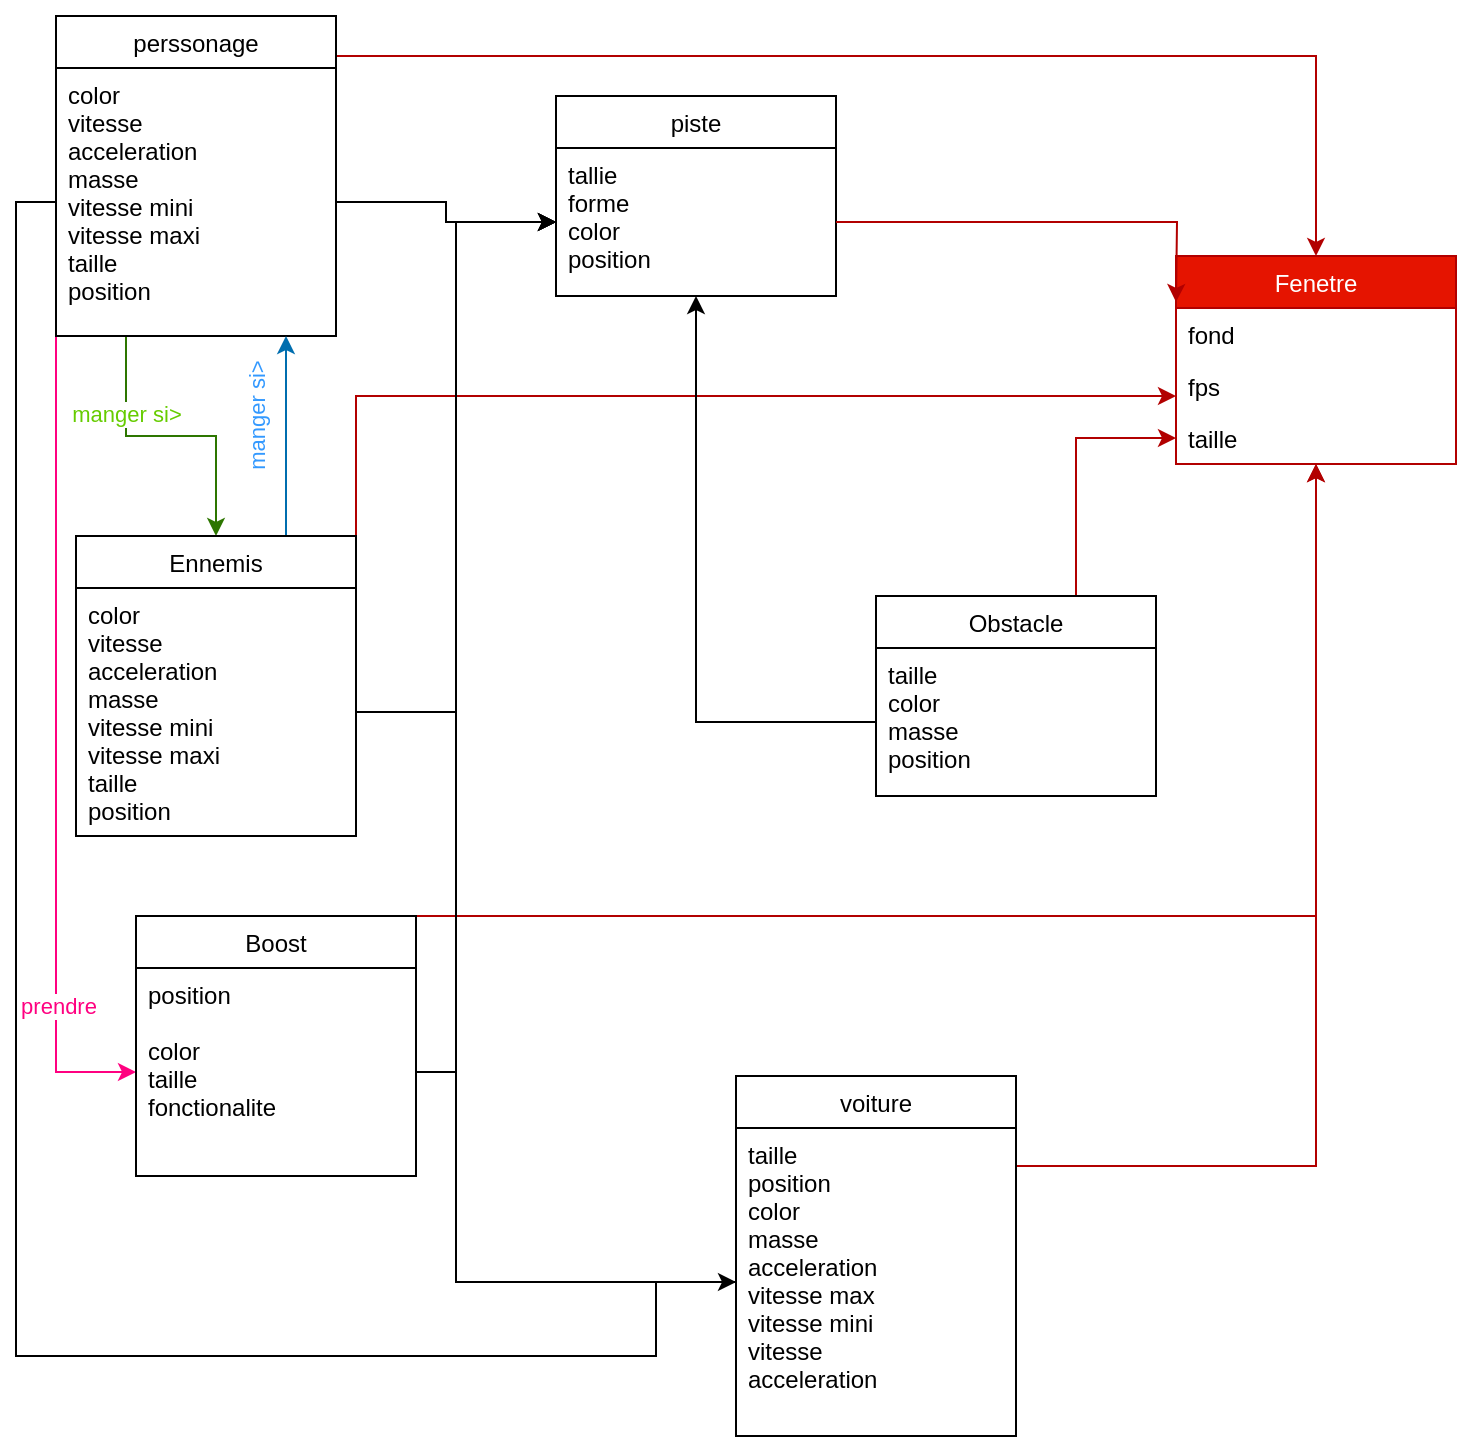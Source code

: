 <mxfile version="16.2.4" type="github"><diagram id="gox6-V4GhpouUtKm1bLJ" name="Page-1"><mxGraphModel dx="780" dy="724" grid="1" gridSize="10" guides="1" tooltips="1" connect="1" arrows="1" fold="1" page="1" pageScale="1" pageWidth="827" pageHeight="1169" math="0" shadow="0"><root><mxCell id="0"/><mxCell id="1" parent="0"/><mxCell id="uRyDppkniiyFRWta832O-43" style="edgeStyle=orthogonalEdgeStyle;rounded=0;orthogonalLoop=1;jettySize=auto;html=1;exitX=1;exitY=0;exitDx=0;exitDy=0;entryX=0.5;entryY=0;entryDx=0;entryDy=0;fillColor=#e51400;strokeColor=#B20000;" edge="1" parent="1" source="uRyDppkniiyFRWta832O-6" target="uRyDppkniiyFRWta832O-10"><mxGeometry relative="1" as="geometry"><Array as="points"><mxPoint x="170" y="60"/><mxPoint x="660" y="60"/></Array></mxGeometry></mxCell><mxCell id="uRyDppkniiyFRWta832O-53" style="edgeStyle=orthogonalEdgeStyle;rounded=0;orthogonalLoop=1;jettySize=auto;html=1;exitX=0.25;exitY=1;exitDx=0;exitDy=0;fillColor=#60a917;strokeColor=#2D7600;" edge="1" parent="1" source="uRyDppkniiyFRWta832O-6" target="uRyDppkniiyFRWta832O-14"><mxGeometry relative="1" as="geometry"/></mxCell><mxCell id="uRyDppkniiyFRWta832O-56" value="manger si&amp;gt;" style="edgeLabel;html=1;align=center;verticalAlign=middle;resizable=0;points=[];fontColor=#66CC00;" vertex="1" connectable="0" parent="uRyDppkniiyFRWta832O-53"><mxGeometry x="-0.462" relative="1" as="geometry"><mxPoint as="offset"/></mxGeometry></mxCell><mxCell id="uRyDppkniiyFRWta832O-57" style="edgeStyle=orthogonalEdgeStyle;rounded=0;orthogonalLoop=1;jettySize=auto;html=1;exitX=0;exitY=1;exitDx=0;exitDy=0;fontColor=#66CC00;strokeColor=#FF0080;" edge="1" parent="1" source="uRyDppkniiyFRWta832O-6" target="uRyDppkniiyFRWta832O-19"><mxGeometry relative="1" as="geometry"/></mxCell><mxCell id="uRyDppkniiyFRWta832O-58" value="prendre" style="edgeLabel;html=1;align=center;verticalAlign=middle;resizable=0;points=[];fontColor=#FF0080;" vertex="1" connectable="0" parent="uRyDppkniiyFRWta832O-57"><mxGeometry x="0.639" y="1" relative="1" as="geometry"><mxPoint as="offset"/></mxGeometry></mxCell><mxCell id="uRyDppkniiyFRWta832O-6" value="perssonage" style="swimlane;fontStyle=0;childLayout=stackLayout;horizontal=1;startSize=26;fillColor=none;horizontalStack=0;resizeParent=1;resizeParentMax=0;resizeLast=0;collapsible=1;marginBottom=0;" vertex="1" parent="1"><mxGeometry x="30" y="40" width="140" height="160" as="geometry"/></mxCell><mxCell id="uRyDppkniiyFRWta832O-9" value="color&#xA;vitesse&#xA;acceleration&#xA;masse&#xA;vitesse mini&#xA;vitesse maxi&#xA;taille&#xA;position&#xA;&#xA;&#xA;&#xA;&#xA;&#xA;&#xA;&#xA;&#xA;&#xA;" style="text;strokeColor=none;fillColor=none;align=left;verticalAlign=top;spacingLeft=4;spacingRight=4;overflow=hidden;rotatable=0;points=[[0,0.5],[1,0.5]];portConstraint=eastwest;" vertex="1" parent="uRyDppkniiyFRWta832O-6"><mxGeometry y="26" width="140" height="134" as="geometry"/></mxCell><mxCell id="uRyDppkniiyFRWta832O-10" value="Fenetre" style="swimlane;fontStyle=0;childLayout=stackLayout;horizontal=1;startSize=26;fillColor=#e51400;horizontalStack=0;resizeParent=1;resizeParentMax=0;resizeLast=0;collapsible=1;marginBottom=0;fontColor=#ffffff;strokeColor=#B20000;" vertex="1" parent="1"><mxGeometry x="590" y="160" width="140" height="104" as="geometry"/></mxCell><mxCell id="uRyDppkniiyFRWta832O-11" value="fond" style="text;strokeColor=none;fillColor=none;align=left;verticalAlign=top;spacingLeft=4;spacingRight=4;overflow=hidden;rotatable=0;points=[[0,0.5],[1,0.5]];portConstraint=eastwest;" vertex="1" parent="uRyDppkniiyFRWta832O-10"><mxGeometry y="26" width="140" height="26" as="geometry"/></mxCell><mxCell id="uRyDppkniiyFRWta832O-12" value="fps" style="text;strokeColor=none;fillColor=none;align=left;verticalAlign=top;spacingLeft=4;spacingRight=4;overflow=hidden;rotatable=0;points=[[0,0.5],[1,0.5]];portConstraint=eastwest;" vertex="1" parent="uRyDppkniiyFRWta832O-10"><mxGeometry y="52" width="140" height="26" as="geometry"/></mxCell><mxCell id="uRyDppkniiyFRWta832O-13" value="taille" style="text;strokeColor=none;fillColor=none;align=left;verticalAlign=top;spacingLeft=4;spacingRight=4;overflow=hidden;rotatable=0;points=[[0,0.5],[1,0.5]];portConstraint=eastwest;" vertex="1" parent="uRyDppkniiyFRWta832O-10"><mxGeometry y="78" width="140" height="26" as="geometry"/></mxCell><mxCell id="uRyDppkniiyFRWta832O-44" style="edgeStyle=orthogonalEdgeStyle;rounded=0;orthogonalLoop=1;jettySize=auto;html=1;exitX=1;exitY=0;exitDx=0;exitDy=0;fillColor=#e51400;strokeColor=#B20000;" edge="1" parent="1" source="uRyDppkniiyFRWta832O-14" target="uRyDppkniiyFRWta832O-12"><mxGeometry relative="1" as="geometry"><Array as="points"><mxPoint x="380" y="230"/><mxPoint x="380" y="230"/></Array></mxGeometry></mxCell><mxCell id="uRyDppkniiyFRWta832O-52" style="edgeStyle=orthogonalEdgeStyle;rounded=0;orthogonalLoop=1;jettySize=auto;html=1;exitX=0.75;exitY=0;exitDx=0;exitDy=0;fillColor=#1ba1e2;strokeColor=#006EAF;" edge="1" parent="1" source="uRyDppkniiyFRWta832O-14"><mxGeometry relative="1" as="geometry"><mxPoint x="145" y="200" as="targetPoint"/><Array as="points"><mxPoint x="145" y="200"/></Array></mxGeometry></mxCell><mxCell id="uRyDppkniiyFRWta832O-54" value="manger si&amp;gt;" style="edgeLabel;html=1;align=center;verticalAlign=middle;resizable=0;points=[];rotation=-90;fontColor=#3399FF;" vertex="1" connectable="0" parent="uRyDppkniiyFRWta832O-52"><mxGeometry x="0.2" y="-1" relative="1" as="geometry"><mxPoint x="-16" as="offset"/></mxGeometry></mxCell><mxCell id="uRyDppkniiyFRWta832O-14" value="Ennemis" style="swimlane;fontStyle=0;childLayout=stackLayout;horizontal=1;startSize=26;fillColor=none;horizontalStack=0;resizeParent=1;resizeParentMax=0;resizeLast=0;collapsible=1;marginBottom=0;" vertex="1" parent="1"><mxGeometry x="40" y="300" width="140" height="150" as="geometry"/></mxCell><mxCell id="uRyDppkniiyFRWta832O-15" value="color&#xA;vitesse&#xA;acceleration&#xA;masse&#xA;vitesse mini&#xA;vitesse maxi&#xA;taille&#xA;position&#xA;&#xA;&#xA;&#xA;" style="text;strokeColor=none;fillColor=none;align=left;verticalAlign=top;spacingLeft=4;spacingRight=4;overflow=hidden;rotatable=0;points=[[0,0.5],[1,0.5]];portConstraint=eastwest;" vertex="1" parent="uRyDppkniiyFRWta832O-14"><mxGeometry y="26" width="140" height="124" as="geometry"/></mxCell><mxCell id="uRyDppkniiyFRWta832O-45" style="edgeStyle=orthogonalEdgeStyle;rounded=0;orthogonalLoop=1;jettySize=auto;html=1;exitX=1;exitY=0;exitDx=0;exitDy=0;entryX=0.5;entryY=1;entryDx=0;entryDy=0;fillColor=#e51400;strokeColor=#B20000;" edge="1" parent="1" source="uRyDppkniiyFRWta832O-18" target="uRyDppkniiyFRWta832O-10"><mxGeometry relative="1" as="geometry"><mxPoint x="680" y="280" as="targetPoint"/><Array as="points"><mxPoint x="660" y="490"/></Array></mxGeometry></mxCell><mxCell id="uRyDppkniiyFRWta832O-18" value="Boost" style="swimlane;fontStyle=0;childLayout=stackLayout;horizontal=1;startSize=26;fillColor=none;horizontalStack=0;resizeParent=1;resizeParentMax=0;resizeLast=0;collapsible=1;marginBottom=0;" vertex="1" parent="1"><mxGeometry x="70" y="490" width="140" height="130" as="geometry"/></mxCell><mxCell id="uRyDppkniiyFRWta832O-19" value="position &#xA;&#xA;color&#xA;taille&#xA;fonctionalite&#xA;" style="text;strokeColor=none;fillColor=none;align=left;verticalAlign=top;spacingLeft=4;spacingRight=4;overflow=hidden;rotatable=0;points=[[0,0.5],[1,0.5]];portConstraint=eastwest;" vertex="1" parent="uRyDppkniiyFRWta832O-18"><mxGeometry y="26" width="140" height="104" as="geometry"/></mxCell><mxCell id="uRyDppkniiyFRWta832O-22" value="piste" style="swimlane;fontStyle=0;childLayout=stackLayout;horizontal=1;startSize=26;fillColor=none;horizontalStack=0;resizeParent=1;resizeParentMax=0;resizeLast=0;collapsible=1;marginBottom=0;" vertex="1" parent="1"><mxGeometry x="280" y="80" width="140" height="100" as="geometry"/></mxCell><mxCell id="uRyDppkniiyFRWta832O-23" value="tallie&#xA;forme&#xA;color&#xA;position" style="text;strokeColor=none;fillColor=none;align=left;verticalAlign=top;spacingLeft=4;spacingRight=4;overflow=hidden;rotatable=0;points=[[0,0.5],[1,0.5]];portConstraint=eastwest;" vertex="1" parent="uRyDppkniiyFRWta832O-22"><mxGeometry y="26" width="140" height="74" as="geometry"/></mxCell><mxCell id="uRyDppkniiyFRWta832O-47" style="edgeStyle=orthogonalEdgeStyle;rounded=0;orthogonalLoop=1;jettySize=auto;html=1;exitX=1;exitY=0;exitDx=0;exitDy=0;fillColor=#e51400;strokeColor=#B20000;" edge="1" parent="1" source="uRyDppkniiyFRWta832O-26" target="uRyDppkniiyFRWta832O-13"><mxGeometry relative="1" as="geometry"><Array as="points"><mxPoint x="540" y="330"/><mxPoint x="540" y="251"/></Array></mxGeometry></mxCell><mxCell id="uRyDppkniiyFRWta832O-26" value="Obstacle" style="swimlane;fontStyle=0;childLayout=stackLayout;horizontal=1;startSize=26;fillColor=none;horizontalStack=0;resizeParent=1;resizeParentMax=0;resizeLast=0;collapsible=1;marginBottom=0;" vertex="1" parent="1"><mxGeometry x="440" y="330" width="140" height="100" as="geometry"/></mxCell><mxCell id="uRyDppkniiyFRWta832O-27" value="taille&#xA;color&#xA;masse&#xA;position&#xA;" style="text;strokeColor=none;fillColor=none;align=left;verticalAlign=top;spacingLeft=4;spacingRight=4;overflow=hidden;rotatable=0;points=[[0,0.5],[1,0.5]];portConstraint=eastwest;" vertex="1" parent="uRyDppkniiyFRWta832O-26"><mxGeometry y="26" width="140" height="74" as="geometry"/></mxCell><mxCell id="uRyDppkniiyFRWta832O-46" style="edgeStyle=orthogonalEdgeStyle;rounded=0;orthogonalLoop=1;jettySize=auto;html=1;exitX=1;exitY=0.25;exitDx=0;exitDy=0;entryX=0.5;entryY=1;entryDx=0;entryDy=0;entryPerimeter=0;fillColor=#e51400;strokeColor=#B20000;" edge="1" parent="1" source="uRyDppkniiyFRWta832O-30" target="uRyDppkniiyFRWta832O-13"><mxGeometry relative="1" as="geometry"/></mxCell><mxCell id="uRyDppkniiyFRWta832O-30" value="voiture" style="swimlane;fontStyle=0;childLayout=stackLayout;horizontal=1;startSize=26;fillColor=none;horizontalStack=0;resizeParent=1;resizeParentMax=0;resizeLast=0;collapsible=1;marginBottom=0;" vertex="1" parent="1"><mxGeometry x="370" y="570" width="140" height="180" as="geometry"/></mxCell><mxCell id="uRyDppkniiyFRWta832O-31" value="taille &#xA;position&#xA;color&#xA;masse&#xA;acceleration&#xA;vitesse max&#xA;vitesse mini&#xA;vitesse&#xA;acceleration&#xA;" style="text;strokeColor=none;fillColor=none;align=left;verticalAlign=top;spacingLeft=4;spacingRight=4;overflow=hidden;rotatable=0;points=[[0,0.5],[1,0.5]];portConstraint=eastwest;" vertex="1" parent="uRyDppkniiyFRWta832O-30"><mxGeometry y="26" width="140" height="154" as="geometry"/></mxCell><mxCell id="uRyDppkniiyFRWta832O-34" style="edgeStyle=orthogonalEdgeStyle;rounded=0;orthogonalLoop=1;jettySize=auto;html=1;exitX=1;exitY=0.5;exitDx=0;exitDy=0;entryX=0;entryY=0.5;entryDx=0;entryDy=0;" edge="1" parent="1" source="uRyDppkniiyFRWta832O-9" target="uRyDppkniiyFRWta832O-23"><mxGeometry relative="1" as="geometry"/></mxCell><mxCell id="uRyDppkniiyFRWta832O-35" style="edgeStyle=orthogonalEdgeStyle;rounded=0;orthogonalLoop=1;jettySize=auto;html=1;exitX=1;exitY=0.5;exitDx=0;exitDy=0;entryX=0;entryY=0.5;entryDx=0;entryDy=0;" edge="1" parent="1" source="uRyDppkniiyFRWta832O-15" target="uRyDppkniiyFRWta832O-23"><mxGeometry relative="1" as="geometry"/></mxCell><mxCell id="uRyDppkniiyFRWta832O-37" style="edgeStyle=orthogonalEdgeStyle;rounded=0;orthogonalLoop=1;jettySize=auto;html=1;exitX=1;exitY=0.5;exitDx=0;exitDy=0;" edge="1" parent="1" source="uRyDppkniiyFRWta832O-19" target="uRyDppkniiyFRWta832O-23"><mxGeometry relative="1" as="geometry"><Array as="points"><mxPoint x="230" y="568"/><mxPoint x="230" y="143"/></Array></mxGeometry></mxCell><mxCell id="uRyDppkniiyFRWta832O-38" style="edgeStyle=orthogonalEdgeStyle;rounded=0;orthogonalLoop=1;jettySize=auto;html=1;exitX=0;exitY=0.5;exitDx=0;exitDy=0;entryX=0.5;entryY=1;entryDx=0;entryDy=0;" edge="1" parent="1" source="uRyDppkniiyFRWta832O-27" target="uRyDppkniiyFRWta832O-22"><mxGeometry relative="1" as="geometry"><mxPoint x="359" y="260" as="targetPoint"/><Array as="points"><mxPoint x="350" y="393"/></Array></mxGeometry></mxCell><mxCell id="uRyDppkniiyFRWta832O-39" style="edgeStyle=orthogonalEdgeStyle;rounded=0;orthogonalLoop=1;jettySize=auto;html=1;exitX=0;exitY=0.5;exitDx=0;exitDy=0;entryX=0;entryY=0.5;entryDx=0;entryDy=0;" edge="1" parent="1" source="uRyDppkniiyFRWta832O-31" target="uRyDppkniiyFRWta832O-23"><mxGeometry relative="1" as="geometry"><mxPoint x="240" y="230" as="targetPoint"/><Array as="points"><mxPoint x="230" y="673"/><mxPoint x="230" y="143"/></Array></mxGeometry></mxCell><mxCell id="uRyDppkniiyFRWta832O-41" style="edgeStyle=orthogonalEdgeStyle;rounded=0;orthogonalLoop=1;jettySize=auto;html=1;exitX=0;exitY=0.5;exitDx=0;exitDy=0;" edge="1" parent="1" source="uRyDppkniiyFRWta832O-9" target="uRyDppkniiyFRWta832O-31"><mxGeometry relative="1" as="geometry"><Array as="points"><mxPoint x="10" y="133"/><mxPoint x="10" y="710"/><mxPoint x="330" y="710"/><mxPoint x="330" y="673"/></Array></mxGeometry></mxCell><mxCell id="uRyDppkniiyFRWta832O-48" style="edgeStyle=orthogonalEdgeStyle;rounded=0;orthogonalLoop=1;jettySize=auto;html=1;exitX=1;exitY=0.5;exitDx=0;exitDy=0;fillColor=#e51400;strokeColor=#B20000;" edge="1" parent="1" source="uRyDppkniiyFRWta832O-23"><mxGeometry relative="1" as="geometry"><mxPoint x="590" y="183" as="targetPoint"/></mxGeometry></mxCell></root></mxGraphModel></diagram></mxfile>